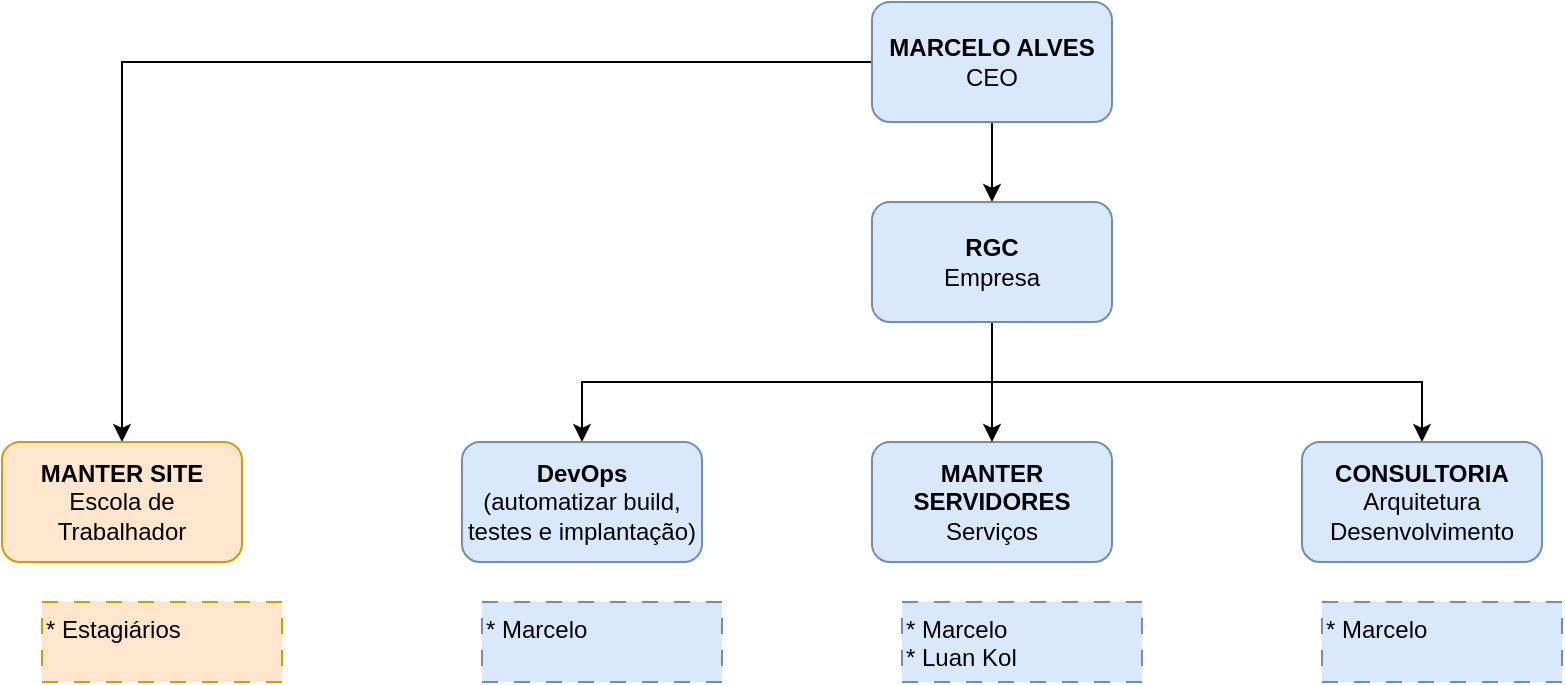 <mxfile version="26.2.4">
  <diagram id="prtHgNgQTEPvFCAcTncT" name="Page-1">
    <mxGraphModel dx="1103" dy="569" grid="1" gridSize="10" guides="1" tooltips="1" connect="1" arrows="1" fold="1" page="1" pageScale="1" pageWidth="1169" pageHeight="827" math="0" shadow="0">
      <root>
        <mxCell id="0" />
        <mxCell id="1" parent="0" />
        <mxCell id="Dvvf518yZU_GAhTbx-Bf-32" value="* Estagiários&lt;div&gt;&lt;br&gt;&lt;/div&gt;" style="rounded=0;whiteSpace=wrap;html=1;align=left;dashed=1;dashPattern=8 8;verticalAlign=top;fillColor=#ffe6cc;strokeColor=#d79b00;" vertex="1" parent="1">
          <mxGeometry x="50" y="340" width="120" height="40" as="geometry" />
        </mxCell>
        <mxCell id="Dvvf518yZU_GAhTbx-Bf-23" style="edgeStyle=none;rounded=0;orthogonalLoop=1;jettySize=auto;html=1;" edge="1" parent="1" source="Dvvf518yZU_GAhTbx-Bf-20" target="Dvvf518yZU_GAhTbx-Bf-22">
          <mxGeometry relative="1" as="geometry" />
        </mxCell>
        <mxCell id="Dvvf518yZU_GAhTbx-Bf-30" style="edgeStyle=orthogonalEdgeStyle;rounded=0;orthogonalLoop=1;jettySize=auto;html=1;entryX=0.5;entryY=0;entryDx=0;entryDy=0;" edge="1" parent="1" source="Dvvf518yZU_GAhTbx-Bf-20" target="Dvvf518yZU_GAhTbx-Bf-29">
          <mxGeometry relative="1" as="geometry" />
        </mxCell>
        <mxCell id="Dvvf518yZU_GAhTbx-Bf-20" value="&lt;b&gt;MARCELO ALVES&lt;/b&gt;&lt;div&gt;CEO&lt;/div&gt;" style="rounded=1;whiteSpace=wrap;html=1;fillColor=#dae8fc;strokeColor=#6c8ebf;" vertex="1" parent="1">
          <mxGeometry x="465" y="40" width="120" height="60" as="geometry" />
        </mxCell>
        <mxCell id="Dvvf518yZU_GAhTbx-Bf-21" value="&lt;b&gt;MANTER SERVIDORES&lt;/b&gt;&lt;div&gt;Serviços&lt;/div&gt;" style="rounded=1;whiteSpace=wrap;html=1;fillColor=#dae8fc;strokeColor=#6c8ebf;" vertex="1" parent="1">
          <mxGeometry x="465" y="260" width="120" height="60" as="geometry" />
        </mxCell>
        <mxCell id="Dvvf518yZU_GAhTbx-Bf-26" style="edgeStyle=orthogonalEdgeStyle;rounded=0;orthogonalLoop=1;jettySize=auto;html=1;exitX=0.5;exitY=1;exitDx=0;exitDy=0;" edge="1" parent="1" source="Dvvf518yZU_GAhTbx-Bf-22" target="Dvvf518yZU_GAhTbx-Bf-24">
          <mxGeometry relative="1" as="geometry" />
        </mxCell>
        <mxCell id="Dvvf518yZU_GAhTbx-Bf-27" style="edgeStyle=orthogonalEdgeStyle;rounded=0;orthogonalLoop=1;jettySize=auto;html=1;entryX=0.5;entryY=0;entryDx=0;entryDy=0;" edge="1" parent="1" source="Dvvf518yZU_GAhTbx-Bf-22" target="Dvvf518yZU_GAhTbx-Bf-21">
          <mxGeometry relative="1" as="geometry" />
        </mxCell>
        <mxCell id="Dvvf518yZU_GAhTbx-Bf-28" style="edgeStyle=orthogonalEdgeStyle;rounded=0;orthogonalLoop=1;jettySize=auto;html=1;exitX=0.5;exitY=1;exitDx=0;exitDy=0;" edge="1" parent="1" source="Dvvf518yZU_GAhTbx-Bf-22" target="Dvvf518yZU_GAhTbx-Bf-25">
          <mxGeometry relative="1" as="geometry" />
        </mxCell>
        <mxCell id="Dvvf518yZU_GAhTbx-Bf-22" value="&lt;b&gt;RGC&lt;/b&gt;&lt;div&gt;Empresa&lt;/div&gt;" style="rounded=1;whiteSpace=wrap;html=1;fillColor=#dae8fc;strokeColor=#6c8ebf;" vertex="1" parent="1">
          <mxGeometry x="465" y="140" width="120" height="60" as="geometry" />
        </mxCell>
        <mxCell id="Dvvf518yZU_GAhTbx-Bf-24" value="&lt;b&gt;DevOps&lt;/b&gt;&lt;div&gt;(automatizar build, testes e implantação)&lt;/div&gt;" style="rounded=1;whiteSpace=wrap;html=1;fillColor=#dae8fc;strokeColor=#6c8ebf;" vertex="1" parent="1">
          <mxGeometry x="260" y="260" width="120" height="60" as="geometry" />
        </mxCell>
        <mxCell id="Dvvf518yZU_GAhTbx-Bf-25" value="&lt;b&gt;CONSULTORIA&lt;/b&gt;&lt;br&gt;Arquitetura&lt;div&gt;Desenvolvimento&lt;/div&gt;" style="rounded=1;whiteSpace=wrap;html=1;fillColor=#dae8fc;strokeColor=#6c8ebf;" vertex="1" parent="1">
          <mxGeometry x="680" y="260" width="120" height="60" as="geometry" />
        </mxCell>
        <mxCell id="Dvvf518yZU_GAhTbx-Bf-29" value="&lt;b&gt;MANTER SITE&lt;/b&gt;&lt;div&gt;Escola de Trabalhador&lt;/div&gt;" style="rounded=1;whiteSpace=wrap;html=1;fillColor=#ffe6cc;strokeColor=#d79b00;" vertex="1" parent="1">
          <mxGeometry x="30" y="260" width="120" height="60" as="geometry" />
        </mxCell>
        <mxCell id="Dvvf518yZU_GAhTbx-Bf-33" value="&lt;div&gt;* Marcelo&lt;/div&gt;&lt;div&gt;&lt;br&gt;&lt;/div&gt;" style="rounded=0;whiteSpace=wrap;html=1;align=left;dashed=1;dashPattern=8 8;verticalAlign=top;strokeColor=#6c8ebf;fillColor=#dae8fc;" vertex="1" parent="1">
          <mxGeometry x="270" y="340" width="120" height="40" as="geometry" />
        </mxCell>
        <mxCell id="Dvvf518yZU_GAhTbx-Bf-34" value="&lt;div&gt;* Marcelo&lt;/div&gt;&lt;div&gt;* Luan Kol&lt;/div&gt;" style="rounded=0;whiteSpace=wrap;html=1;align=left;dashed=1;dashPattern=8 8;verticalAlign=top;strokeColor=#6c8ebf;fillColor=#dae8fc;" vertex="1" parent="1">
          <mxGeometry x="480" y="340" width="120" height="40" as="geometry" />
        </mxCell>
        <mxCell id="Dvvf518yZU_GAhTbx-Bf-35" value="&lt;div&gt;* Marcelo&lt;/div&gt;&lt;div&gt;&lt;br&gt;&lt;/div&gt;" style="rounded=0;whiteSpace=wrap;html=1;align=left;dashed=1;dashPattern=8 8;verticalAlign=top;fillColor=#dae8fc;strokeColor=#6c8ebf;" vertex="1" parent="1">
          <mxGeometry x="690" y="340" width="120" height="40" as="geometry" />
        </mxCell>
      </root>
    </mxGraphModel>
  </diagram>
</mxfile>
